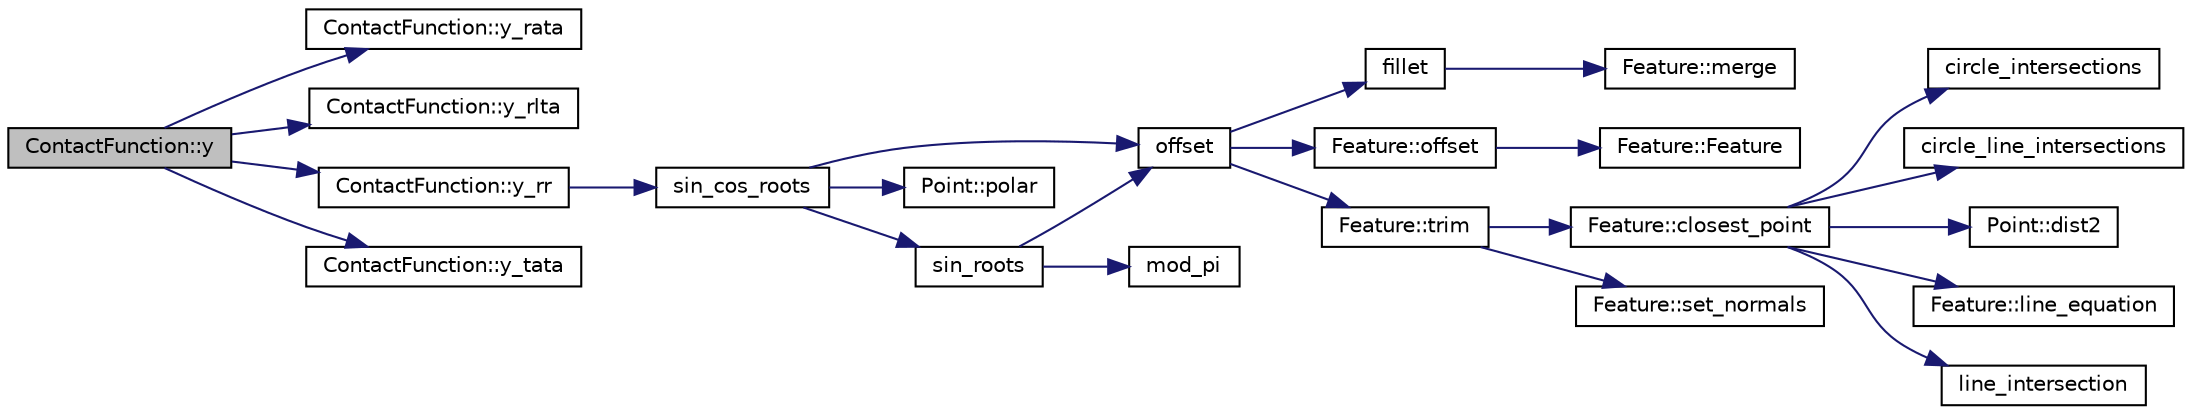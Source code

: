 digraph "ContactFunction::y"
{
 // LATEX_PDF_SIZE
  edge [fontname="Helvetica",fontsize="10",labelfontname="Helvetica",labelfontsize="10"];
  node [fontname="Helvetica",fontsize="10",shape=record];
  rankdir="LR";
  Node1 [label="ContactFunction::y",height=0.2,width=0.4,color="black", fillcolor="grey75", style="filled", fontcolor="black",tooltip=" "];
  Node1 -> Node2 [color="midnightblue",fontsize="10",style="solid",fontname="Helvetica"];
  Node2 [label="ContactFunction::y_rata",height=0.2,width=0.4,color="black", fillcolor="white", style="filled",URL="$d2/d41/class_contact_function.html#ab7fa9bf1402996d4208df0f53e3a8a8c",tooltip=" "];
  Node1 -> Node3 [color="midnightblue",fontsize="10",style="solid",fontname="Helvetica"];
  Node3 [label="ContactFunction::y_rlta",height=0.2,width=0.4,color="black", fillcolor="white", style="filled",URL="$d2/d41/class_contact_function.html#a68e777ad1f68b8071a72b876318ea564",tooltip=" "];
  Node1 -> Node4 [color="midnightblue",fontsize="10",style="solid",fontname="Helvetica"];
  Node4 [label="ContactFunction::y_rr",height=0.2,width=0.4,color="black", fillcolor="white", style="filled",URL="$d2/d41/class_contact_function.html#a5a7b3a82bd898fa0151aa330d44f985a",tooltip=" "];
  Node4 -> Node5 [color="midnightblue",fontsize="10",style="solid",fontname="Helvetica"];
  Node5 [label="sin_cos_roots",height=0.2,width=0.4,color="black", fillcolor="white", style="filled",URL="$d6/d39/cs_8_c.html#ae46d9eca01649a9a4893a4f83bf5fa6c",tooltip=" "];
  Node5 -> Node6 [color="midnightblue",fontsize="10",style="solid",fontname="Helvetica"];
  Node6 [label="offset",height=0.2,width=0.4,color="black", fillcolor="white", style="filled",URL="$d6/d39/cs_8_c.html#afe6a0b2b5c48ece31d590b7be4baea19",tooltip=" "];
  Node6 -> Node7 [color="midnightblue",fontsize="10",style="solid",fontname="Helvetica"];
  Node7 [label="fillet",height=0.2,width=0.4,color="black", fillcolor="white", style="filled",URL="$d6/d39/cs_8_c.html#adb00754a9fbab9860cade2a0d4ee0e01",tooltip=" "];
  Node7 -> Node8 [color="midnightblue",fontsize="10",style="solid",fontname="Helvetica"];
  Node8 [label="Feature::merge",height=0.2,width=0.4,color="black", fillcolor="white", style="filled",URL="$d7/d76/class_feature.html#afc47c80034e1d75a3b4983d3d1037b44",tooltip=" "];
  Node6 -> Node9 [color="midnightblue",fontsize="10",style="solid",fontname="Helvetica"];
  Node9 [label="Feature::offset",height=0.2,width=0.4,color="black", fillcolor="white", style="filled",URL="$d7/d76/class_feature.html#aebb64c6e0c73c0ff323680bbe1501c60",tooltip=" "];
  Node9 -> Node10 [color="midnightblue",fontsize="10",style="solid",fontname="Helvetica"];
  Node10 [label="Feature::Feature",height=0.2,width=0.4,color="black", fillcolor="white", style="filled",URL="$d7/d76/class_feature.html#a06d191f6daea88e0029440a2137f2e07",tooltip=" "];
  Node6 -> Node11 [color="midnightblue",fontsize="10",style="solid",fontname="Helvetica"];
  Node11 [label="Feature::trim",height=0.2,width=0.4,color="black", fillcolor="white", style="filled",URL="$d7/d76/class_feature.html#a584e1d8198b9f25caaa8c08e5ea703ce",tooltip=" "];
  Node11 -> Node12 [color="midnightblue",fontsize="10",style="solid",fontname="Helvetica"];
  Node12 [label="Feature::closest_point",height=0.2,width=0.4,color="black", fillcolor="white", style="filled",URL="$d7/d76/class_feature.html#a77316583a155fd946ceec9eb1399f72f",tooltip=" "];
  Node12 -> Node13 [color="midnightblue",fontsize="10",style="solid",fontname="Helvetica"];
  Node13 [label="circle_intersections",height=0.2,width=0.4,color="black", fillcolor="white", style="filled",URL="$d0/d11/arrange_8_c.html#a043ee172acd7f5a71489cdc610bdc0b4",tooltip=" "];
  Node12 -> Node14 [color="midnightblue",fontsize="10",style="solid",fontname="Helvetica"];
  Node14 [label="circle_line_intersections",height=0.2,width=0.4,color="black", fillcolor="white", style="filled",URL="$d0/d11/arrange_8_c.html#ace0a3ae8d5ecbd78b3f0172f004f0a9f",tooltip=" "];
  Node12 -> Node15 [color="midnightblue",fontsize="10",style="solid",fontname="Helvetica"];
  Node15 [label="Point::dist2",height=0.2,width=0.4,color="black", fillcolor="white", style="filled",URL="$d0/d69/class_point.html#af0d38b672cdc96e6046c048db1e1f7ed",tooltip=" "];
  Node12 -> Node16 [color="midnightblue",fontsize="10",style="solid",fontname="Helvetica"];
  Node16 [label="Feature::line_equation",height=0.2,width=0.4,color="black", fillcolor="white", style="filled",URL="$d7/d76/class_feature.html#acb1e9d500c75d6ac02b18e2ea5b07806",tooltip=" "];
  Node12 -> Node17 [color="midnightblue",fontsize="10",style="solid",fontname="Helvetica"];
  Node17 [label="line_intersection",height=0.2,width=0.4,color="black", fillcolor="white", style="filled",URL="$d0/d11/arrange_8_c.html#a62c6d133cf66d38e3d773f3aa4f0c2da",tooltip=" "];
  Node11 -> Node18 [color="midnightblue",fontsize="10",style="solid",fontname="Helvetica"];
  Node18 [label="Feature::set_normals",height=0.2,width=0.4,color="black", fillcolor="white", style="filled",URL="$d7/d76/class_feature.html#a251ab69c4c4bd652917bf64c0f5c70f4",tooltip=" "];
  Node5 -> Node19 [color="midnightblue",fontsize="10",style="solid",fontname="Helvetica"];
  Node19 [label="Point::polar",height=0.2,width=0.4,color="black", fillcolor="white", style="filled",URL="$d0/d69/class_point.html#ae163df72b3def16a3511a61f4789ef56",tooltip=" "];
  Node5 -> Node20 [color="midnightblue",fontsize="10",style="solid",fontname="Helvetica"];
  Node20 [label="sin_roots",height=0.2,width=0.4,color="black", fillcolor="white", style="filled",URL="$d6/d39/cs_8_c.html#a566270620cbc90f896aeb2b19d8be279",tooltip=" "];
  Node20 -> Node21 [color="midnightblue",fontsize="10",style="solid",fontname="Helvetica"];
  Node21 [label="mod_pi",height=0.2,width=0.4,color="black", fillcolor="white", style="filled",URL="$d6/d39/cs_8_c.html#acbffffcb40f86b2239411252d8d40ff5",tooltip=" "];
  Node20 -> Node6 [color="midnightblue",fontsize="10",style="solid",fontname="Helvetica"];
  Node1 -> Node22 [color="midnightblue",fontsize="10",style="solid",fontname="Helvetica"];
  Node22 [label="ContactFunction::y_tata",height=0.2,width=0.4,color="black", fillcolor="white", style="filled",URL="$d2/d41/class_contact_function.html#a78d223e72c2eb5e0ed093706fc234835",tooltip=" "];
}
